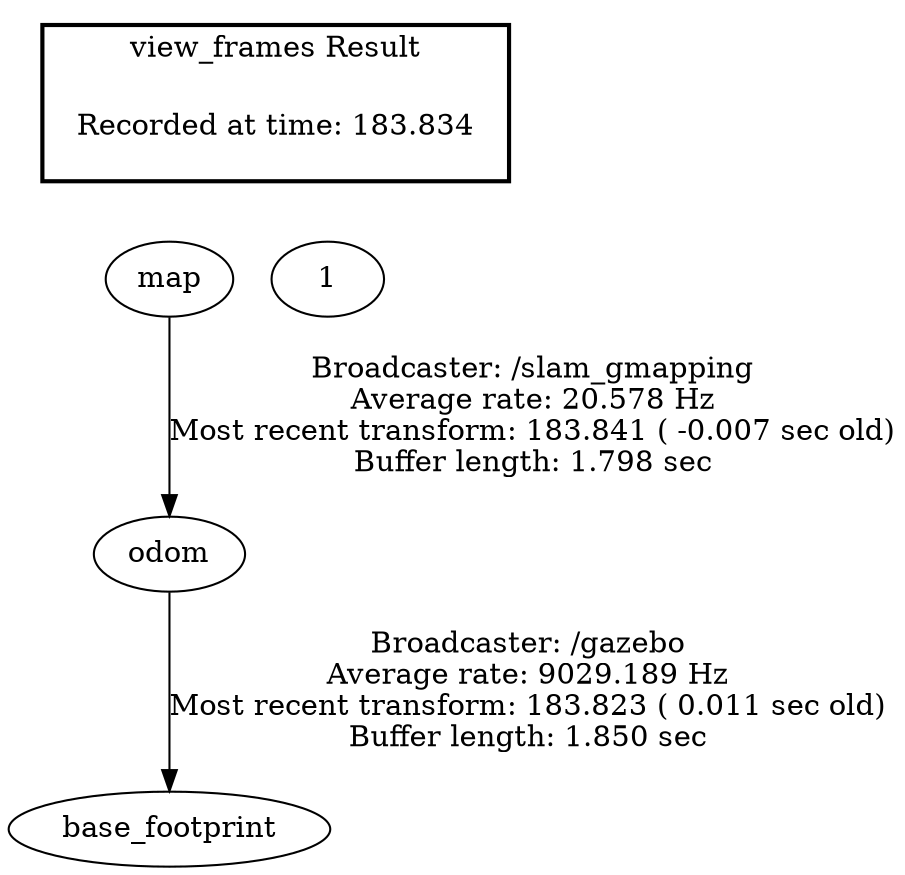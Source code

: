 digraph G {
"odom" -> "base_footprint"[label="Broadcaster: /gazebo\nAverage rate: 9029.189 Hz\nMost recent transform: 183.823 ( 0.011 sec old)\nBuffer length: 1.850 sec\n"];
"map" -> "odom"[label="Broadcaster: /slam_gmapping\nAverage rate: 20.578 Hz\nMost recent transform: 183.841 ( -0.007 sec old)\nBuffer length: 1.798 sec\n"];
edge [style=invis];
 subgraph cluster_legend { style=bold; color=black; label ="view_frames Result";
"Recorded at time: 183.834"[ shape=plaintext ] ;
 }->"1";
edge [style=invis];
 subgraph cluster_legend { style=bold; color=black; label ="view_frames Result";
"Recorded at time: 183.834"[ shape=plaintext ] ;
 }->"map";
}